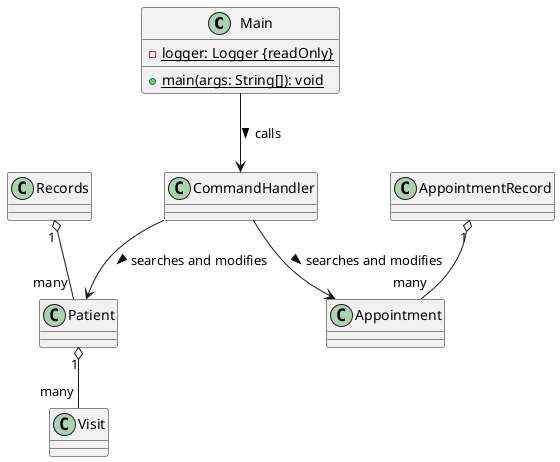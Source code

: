 @startuml
'https://plantuml.com/class-diagram

class Main {
-{static} logger: Logger {readOnly}
+{static} main(args: String[]): void
}

class Patient {}
class Visit {}
class Main {}
class Records {}
class CommandHandler {}
class AppointmentRecord {}


CommandHandler --> Appointment : searches and modifies >
AppointmentRecord "1" o-- "many" Appointment
Main --> CommandHandler : calls >
CommandHandler --> Patient : searches and modifies >
Records "1" o-- "many" Patient
Patient "1" o-- "many" Visit
@enduml
